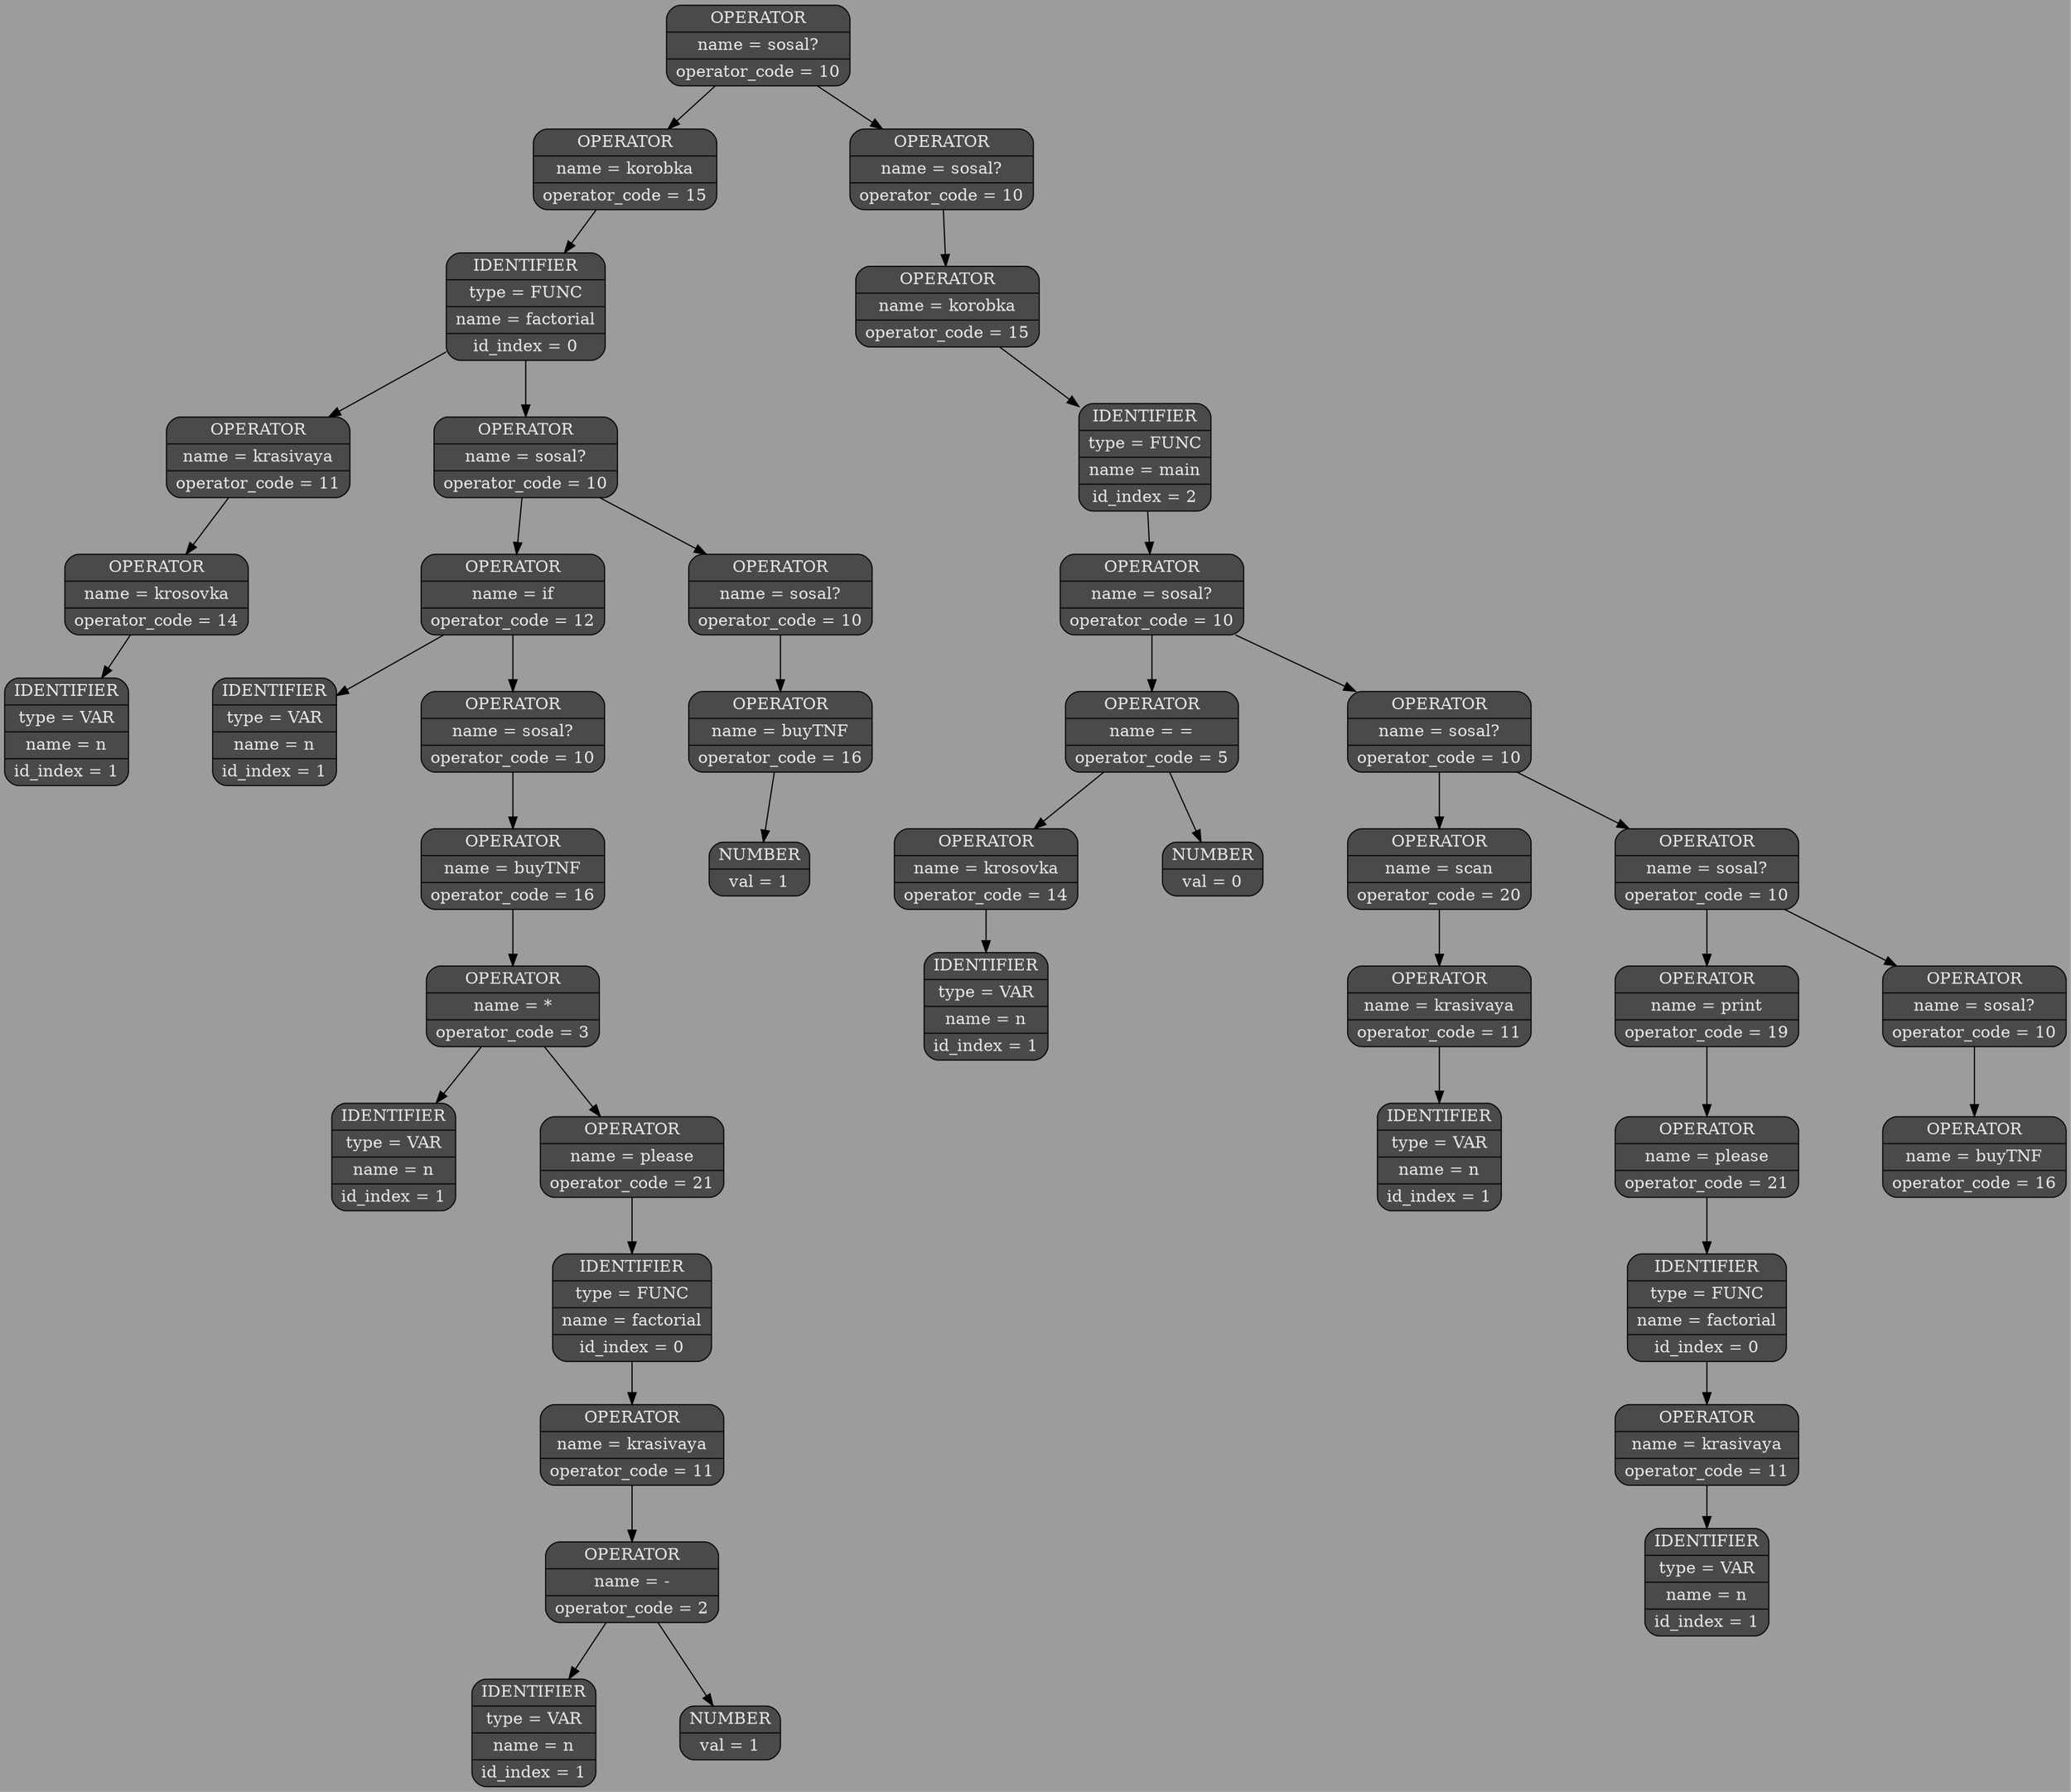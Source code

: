 digraph G{
nodesep=1;
ranksep=0.5;
rankdir=HR;
node[style=filled, color="#0a0a0a", fillcolor="#494a4a",fontcolor="#e6e6e6", fontsize=14];
edge[color="#000000", fontsize=12, penwidth=1, fontcolor = "#49006a"];
bgcolor="#9c9c9c";
elem0x7d0f18800010[shape="Mrecord", label= "{OPERATOR | name = sosal? | operator_code = 10}"];
elem0x7d0f18800010->elem0x7d0f18800038;elem0x7d0f18800038[shape="Mrecord", label= "{OPERATOR | name = korobka | operator_code = 15}"];
elem0x7d0f18800038->elem0x7d0f18800060;elem0x7d0f18800060[shape="Mrecord", label= "{IDENTIFIER | type = FUNC | name = factorial | id_index = 0}"];
elem0x7d0f18800060->elem0x7d0f18800088;elem0x7d0f18800088[shape="Mrecord", label= "{OPERATOR | name = krasivaya | operator_code = 11}"];
elem0x7d0f18800088->elem0x7d0f188000b0;elem0x7d0f188000b0[shape="Mrecord", label= "{OPERATOR | name = krosovka | operator_code = 14}"];
elem0x7d0f188000b0->elem0x7d0f188000d8;elem0x7d0f188000d8[shape="Mrecord", label= "{IDENTIFIER | type = VAR | name = n | id_index = 1}"];
elem0x7d0f18800060->elem0x7d0f18800100;elem0x7d0f18800100[shape="Mrecord", label= "{OPERATOR | name = sosal? | operator_code = 10}"];
elem0x7d0f18800100->elem0x7d0f18800128;elem0x7d0f18800128[shape="Mrecord", label= "{OPERATOR | name = if | operator_code = 12}"];
elem0x7d0f18800128->elem0x7d0f18800150;elem0x7d0f18800150[shape="Mrecord", label= "{IDENTIFIER | type = VAR | name = n | id_index = 1}"];
elem0x7d0f18800128->elem0x7d0f18800178;elem0x7d0f18800178[shape="Mrecord", label= "{OPERATOR | name = sosal? | operator_code = 10}"];
elem0x7d0f18800178->elem0x7d0f188001a0;elem0x7d0f188001a0[shape="Mrecord", label= "{OPERATOR | name = buyTNF | operator_code = 16}"];
elem0x7d0f188001a0->elem0x7d0f188001c8;elem0x7d0f188001c8[shape="Mrecord", label= "{OPERATOR | name = * | operator_code = 3}"];
elem0x7d0f188001c8->elem0x7d0f188001f0;elem0x7d0f188001f0[shape="Mrecord", label= "{IDENTIFIER | type = VAR | name = n | id_index = 1}"];
elem0x7d0f188001c8->elem0x7d0f18800218;elem0x7d0f18800218[shape="Mrecord", label= "{OPERATOR | name = please | operator_code = 21}"];
elem0x7d0f18800218->elem0x7d0f18800240;elem0x7d0f18800240[shape="Mrecord", label= "{IDENTIFIER | type = FUNC | name = factorial | id_index = 0}"];
elem0x7d0f18800240->elem0x7d0f18800268;elem0x7d0f18800268[shape="Mrecord", label= "{OPERATOR | name = krasivaya | operator_code = 11}"];
elem0x7d0f18800268->elem0x7d0f18800290;elem0x7d0f18800290[shape="Mrecord", label= "{OPERATOR | name = - | operator_code = 2}"];
elem0x7d0f18800290->elem0x7d0f188002b8;elem0x7d0f188002b8[shape="Mrecord", label= "{IDENTIFIER | type = VAR | name = n | id_index = 1}"];
elem0x7d0f18800290->elem0x7d0f188002e0;elem0x7d0f188002e0[shape="Mrecord", label= "{NUMBER | val = 1}"];
elem0x7d0f18800100->elem0x7d0f18800308;elem0x7d0f18800308[shape="Mrecord", label= "{OPERATOR | name = sosal? | operator_code = 10}"];
elem0x7d0f18800308->elem0x7d0f18800330;elem0x7d0f18800330[shape="Mrecord", label= "{OPERATOR | name = buyTNF | operator_code = 16}"];
elem0x7d0f18800330->elem0x7d0f18800358;elem0x7d0f18800358[shape="Mrecord", label= "{NUMBER | val = 1}"];
elem0x7d0f18800010->elem0x7d0f18800380;elem0x7d0f18800380[shape="Mrecord", label= "{OPERATOR | name = sosal? | operator_code = 10}"];
elem0x7d0f18800380->elem0x7d0f188003a8;elem0x7d0f188003a8[shape="Mrecord", label= "{OPERATOR | name = korobka | operator_code = 15}"];
elem0x7d0f188003a8->elem0x7d0f188003d0;elem0x7d0f188003d0[shape="Mrecord", label= "{IDENTIFIER | type = FUNC | name = main | id_index = 2}"];
elem0x7d0f188003d0->elem0x7d0f188003f8;elem0x7d0f188003f8[shape="Mrecord", label= "{OPERATOR | name = sosal? | operator_code = 10}"];
elem0x7d0f188003f8->elem0x7d0f18800420;elem0x7d0f18800420[shape="Mrecord", label= "{OPERATOR | name = = | operator_code = 5}"];
elem0x7d0f18800420->elem0x7d0f18800448;elem0x7d0f18800448[shape="Mrecord", label= "{OPERATOR | name = krosovka | operator_code = 14}"];
elem0x7d0f18800448->elem0x7d0f18800470;elem0x7d0f18800470[shape="Mrecord", label= "{IDENTIFIER | type = VAR | name = n | id_index = 1}"];
elem0x7d0f18800420->elem0x7d0f18800498;elem0x7d0f18800498[shape="Mrecord", label= "{NUMBER | val = 0}"];
elem0x7d0f188003f8->elem0x7d0f188004c0;elem0x7d0f188004c0[shape="Mrecord", label= "{OPERATOR | name = sosal? | operator_code = 10}"];
elem0x7d0f188004c0->elem0x7d0f188004e8;elem0x7d0f188004e8[shape="Mrecord", label= "{OPERATOR | name = scan | operator_code = 20}"];
elem0x7d0f188004e8->elem0x7d0f18800510;elem0x7d0f18800510[shape="Mrecord", label= "{OPERATOR | name = krasivaya | operator_code = 11}"];
elem0x7d0f18800510->elem0x7d0f18800538;elem0x7d0f18800538[shape="Mrecord", label= "{IDENTIFIER | type = VAR | name = n | id_index = 1}"];
elem0x7d0f188004c0->elem0x7d0f18800560;elem0x7d0f18800560[shape="Mrecord", label= "{OPERATOR | name = sosal? | operator_code = 10}"];
elem0x7d0f18800560->elem0x7d0f18800588;elem0x7d0f18800588[shape="Mrecord", label= "{OPERATOR | name = print | operator_code = 19}"];
elem0x7d0f18800588->elem0x7d0f188005b0;elem0x7d0f188005b0[shape="Mrecord", label= "{OPERATOR | name = please | operator_code = 21}"];
elem0x7d0f188005b0->elem0x7d0f188005d8;elem0x7d0f188005d8[shape="Mrecord", label= "{IDENTIFIER | type = FUNC | name = factorial | id_index = 0}"];
elem0x7d0f188005d8->elem0x7d0f18800600;elem0x7d0f18800600[shape="Mrecord", label= "{OPERATOR | name = krasivaya | operator_code = 11}"];
elem0x7d0f18800600->elem0x7d0f18800628;elem0x7d0f18800628[shape="Mrecord", label= "{IDENTIFIER | type = VAR | name = n | id_index = 1}"];
elem0x7d0f18800560->elem0x7d0f18800650;elem0x7d0f18800650[shape="Mrecord", label= "{OPERATOR | name = sosal? | operator_code = 10}"];
elem0x7d0f18800650->elem0x7d0f18800678;elem0x7d0f18800678[shape="Mrecord", label= "{OPERATOR | name = buyTNF | operator_code = 16}"];
}
